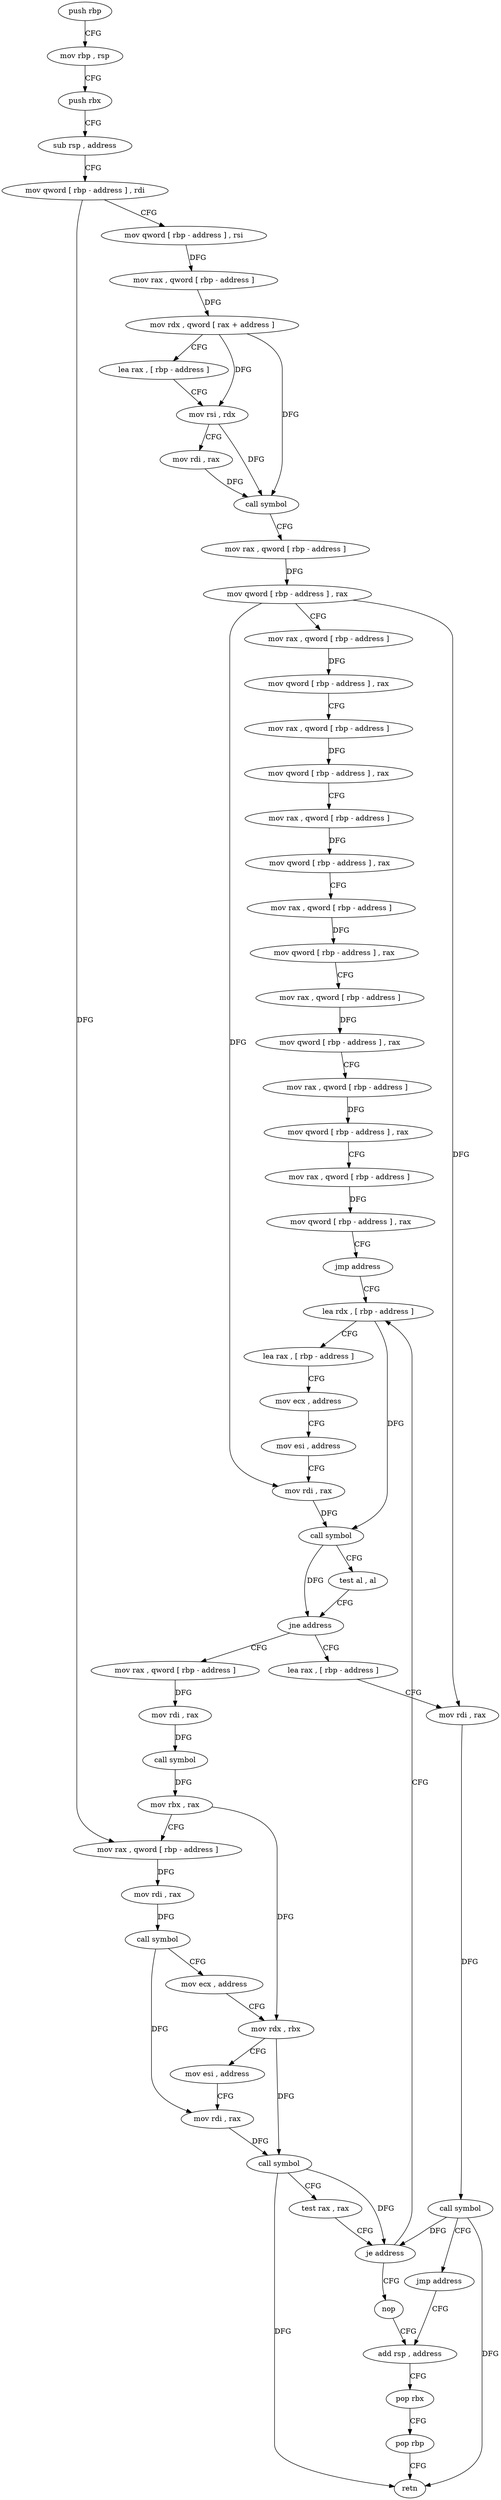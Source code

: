 digraph "func" {
"94580" [label = "push rbp" ]
"94581" [label = "mov rbp , rsp" ]
"94584" [label = "push rbx" ]
"94585" [label = "sub rsp , address" ]
"94592" [label = "mov qword [ rbp - address ] , rdi" ]
"94596" [label = "mov qword [ rbp - address ] , rsi" ]
"94600" [label = "mov rax , qword [ rbp - address ]" ]
"94604" [label = "mov rdx , qword [ rax + address ]" ]
"94608" [label = "lea rax , [ rbp - address ]" ]
"94615" [label = "mov rsi , rdx" ]
"94618" [label = "mov rdi , rax" ]
"94621" [label = "call symbol" ]
"94626" [label = "mov rax , qword [ rbp - address ]" ]
"94633" [label = "mov qword [ rbp - address ] , rax" ]
"94637" [label = "mov rax , qword [ rbp - address ]" ]
"94644" [label = "mov qword [ rbp - address ] , rax" ]
"94648" [label = "mov rax , qword [ rbp - address ]" ]
"94655" [label = "mov qword [ rbp - address ] , rax" ]
"94659" [label = "mov rax , qword [ rbp - address ]" ]
"94666" [label = "mov qword [ rbp - address ] , rax" ]
"94670" [label = "mov rax , qword [ rbp - address ]" ]
"94677" [label = "mov qword [ rbp - address ] , rax" ]
"94681" [label = "mov rax , qword [ rbp - address ]" ]
"94688" [label = "mov qword [ rbp - address ] , rax" ]
"94692" [label = "mov rax , qword [ rbp - address ]" ]
"94696" [label = "mov qword [ rbp - address ] , rax" ]
"94700" [label = "mov rax , qword [ rbp - address ]" ]
"94704" [label = "mov qword [ rbp - address ] , rax" ]
"94708" [label = "jmp address" ]
"94763" [label = "lea rdx , [ rbp - address ]" ]
"94767" [label = "lea rax , [ rbp - address ]" ]
"94771" [label = "mov ecx , address" ]
"94776" [label = "mov esi , address" ]
"94781" [label = "mov rdi , rax" ]
"94784" [label = "call symbol" ]
"94789" [label = "test al , al" ]
"94791" [label = "jne address" ]
"94710" [label = "mov rax , qword [ rbp - address ]" ]
"94793" [label = "lea rax , [ rbp - address ]" ]
"94714" [label = "mov rdi , rax" ]
"94717" [label = "call symbol" ]
"94722" [label = "mov rbx , rax" ]
"94725" [label = "mov rax , qword [ rbp - address ]" ]
"94729" [label = "mov rdi , rax" ]
"94732" [label = "call symbol" ]
"94737" [label = "mov ecx , address" ]
"94742" [label = "mov rdx , rbx" ]
"94745" [label = "mov esi , address" ]
"94750" [label = "mov rdi , rax" ]
"94753" [label = "call symbol" ]
"94758" [label = "test rax , rax" ]
"94761" [label = "je address" ]
"94807" [label = "nop" ]
"94797" [label = "mov rdi , rax" ]
"94800" [label = "call symbol" ]
"94805" [label = "jmp address" ]
"94808" [label = "add rsp , address" ]
"94815" [label = "pop rbx" ]
"94816" [label = "pop rbp" ]
"94817" [label = "retn" ]
"94580" -> "94581" [ label = "CFG" ]
"94581" -> "94584" [ label = "CFG" ]
"94584" -> "94585" [ label = "CFG" ]
"94585" -> "94592" [ label = "CFG" ]
"94592" -> "94596" [ label = "CFG" ]
"94592" -> "94725" [ label = "DFG" ]
"94596" -> "94600" [ label = "DFG" ]
"94600" -> "94604" [ label = "DFG" ]
"94604" -> "94608" [ label = "CFG" ]
"94604" -> "94615" [ label = "DFG" ]
"94604" -> "94621" [ label = "DFG" ]
"94608" -> "94615" [ label = "CFG" ]
"94615" -> "94618" [ label = "CFG" ]
"94615" -> "94621" [ label = "DFG" ]
"94618" -> "94621" [ label = "DFG" ]
"94621" -> "94626" [ label = "CFG" ]
"94626" -> "94633" [ label = "DFG" ]
"94633" -> "94637" [ label = "CFG" ]
"94633" -> "94781" [ label = "DFG" ]
"94633" -> "94797" [ label = "DFG" ]
"94637" -> "94644" [ label = "DFG" ]
"94644" -> "94648" [ label = "CFG" ]
"94648" -> "94655" [ label = "DFG" ]
"94655" -> "94659" [ label = "CFG" ]
"94659" -> "94666" [ label = "DFG" ]
"94666" -> "94670" [ label = "CFG" ]
"94670" -> "94677" [ label = "DFG" ]
"94677" -> "94681" [ label = "CFG" ]
"94681" -> "94688" [ label = "DFG" ]
"94688" -> "94692" [ label = "CFG" ]
"94692" -> "94696" [ label = "DFG" ]
"94696" -> "94700" [ label = "CFG" ]
"94700" -> "94704" [ label = "DFG" ]
"94704" -> "94708" [ label = "CFG" ]
"94708" -> "94763" [ label = "CFG" ]
"94763" -> "94767" [ label = "CFG" ]
"94763" -> "94784" [ label = "DFG" ]
"94767" -> "94771" [ label = "CFG" ]
"94771" -> "94776" [ label = "CFG" ]
"94776" -> "94781" [ label = "CFG" ]
"94781" -> "94784" [ label = "DFG" ]
"94784" -> "94789" [ label = "CFG" ]
"94784" -> "94791" [ label = "DFG" ]
"94789" -> "94791" [ label = "CFG" ]
"94791" -> "94710" [ label = "CFG" ]
"94791" -> "94793" [ label = "CFG" ]
"94710" -> "94714" [ label = "DFG" ]
"94793" -> "94797" [ label = "CFG" ]
"94714" -> "94717" [ label = "DFG" ]
"94717" -> "94722" [ label = "DFG" ]
"94722" -> "94725" [ label = "CFG" ]
"94722" -> "94742" [ label = "DFG" ]
"94725" -> "94729" [ label = "DFG" ]
"94729" -> "94732" [ label = "DFG" ]
"94732" -> "94737" [ label = "CFG" ]
"94732" -> "94750" [ label = "DFG" ]
"94737" -> "94742" [ label = "CFG" ]
"94742" -> "94745" [ label = "CFG" ]
"94742" -> "94753" [ label = "DFG" ]
"94745" -> "94750" [ label = "CFG" ]
"94750" -> "94753" [ label = "DFG" ]
"94753" -> "94758" [ label = "CFG" ]
"94753" -> "94761" [ label = "DFG" ]
"94753" -> "94817" [ label = "DFG" ]
"94758" -> "94761" [ label = "CFG" ]
"94761" -> "94807" [ label = "CFG" ]
"94761" -> "94763" [ label = "CFG" ]
"94807" -> "94808" [ label = "CFG" ]
"94797" -> "94800" [ label = "DFG" ]
"94800" -> "94805" [ label = "CFG" ]
"94800" -> "94761" [ label = "DFG" ]
"94800" -> "94817" [ label = "DFG" ]
"94805" -> "94808" [ label = "CFG" ]
"94808" -> "94815" [ label = "CFG" ]
"94815" -> "94816" [ label = "CFG" ]
"94816" -> "94817" [ label = "CFG" ]
}
